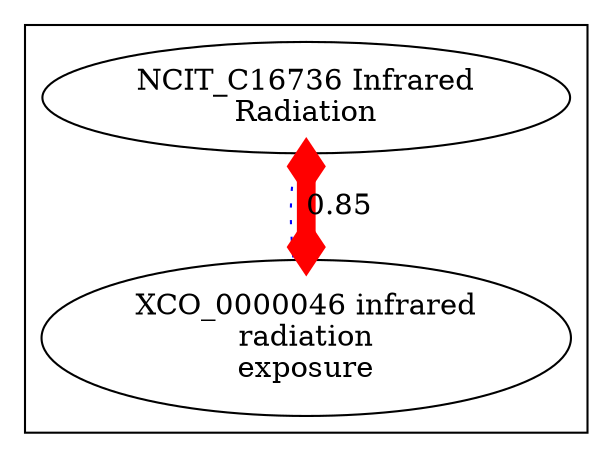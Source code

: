 digraph cliquegraph {
subgraph cluster_XCO_0000046 {XCO_0000046 [ label="XCO_0000046 infrared
radiation
exposure" ];
NCIT_C16736 [ label="NCIT_C16736 Infrared
Radiation" ];}
NCIT_C16736 -> XCO_0000046 [ arrowhead = none, penwidth=1, color=blue, label="", style=dotted]
NCIT_C16736 -> XCO_0000046 [ arrowhead = ediamond, penwidth=9, color=red, label="0.85", style=solid, arrowtail=ediamond, dir=both]
}